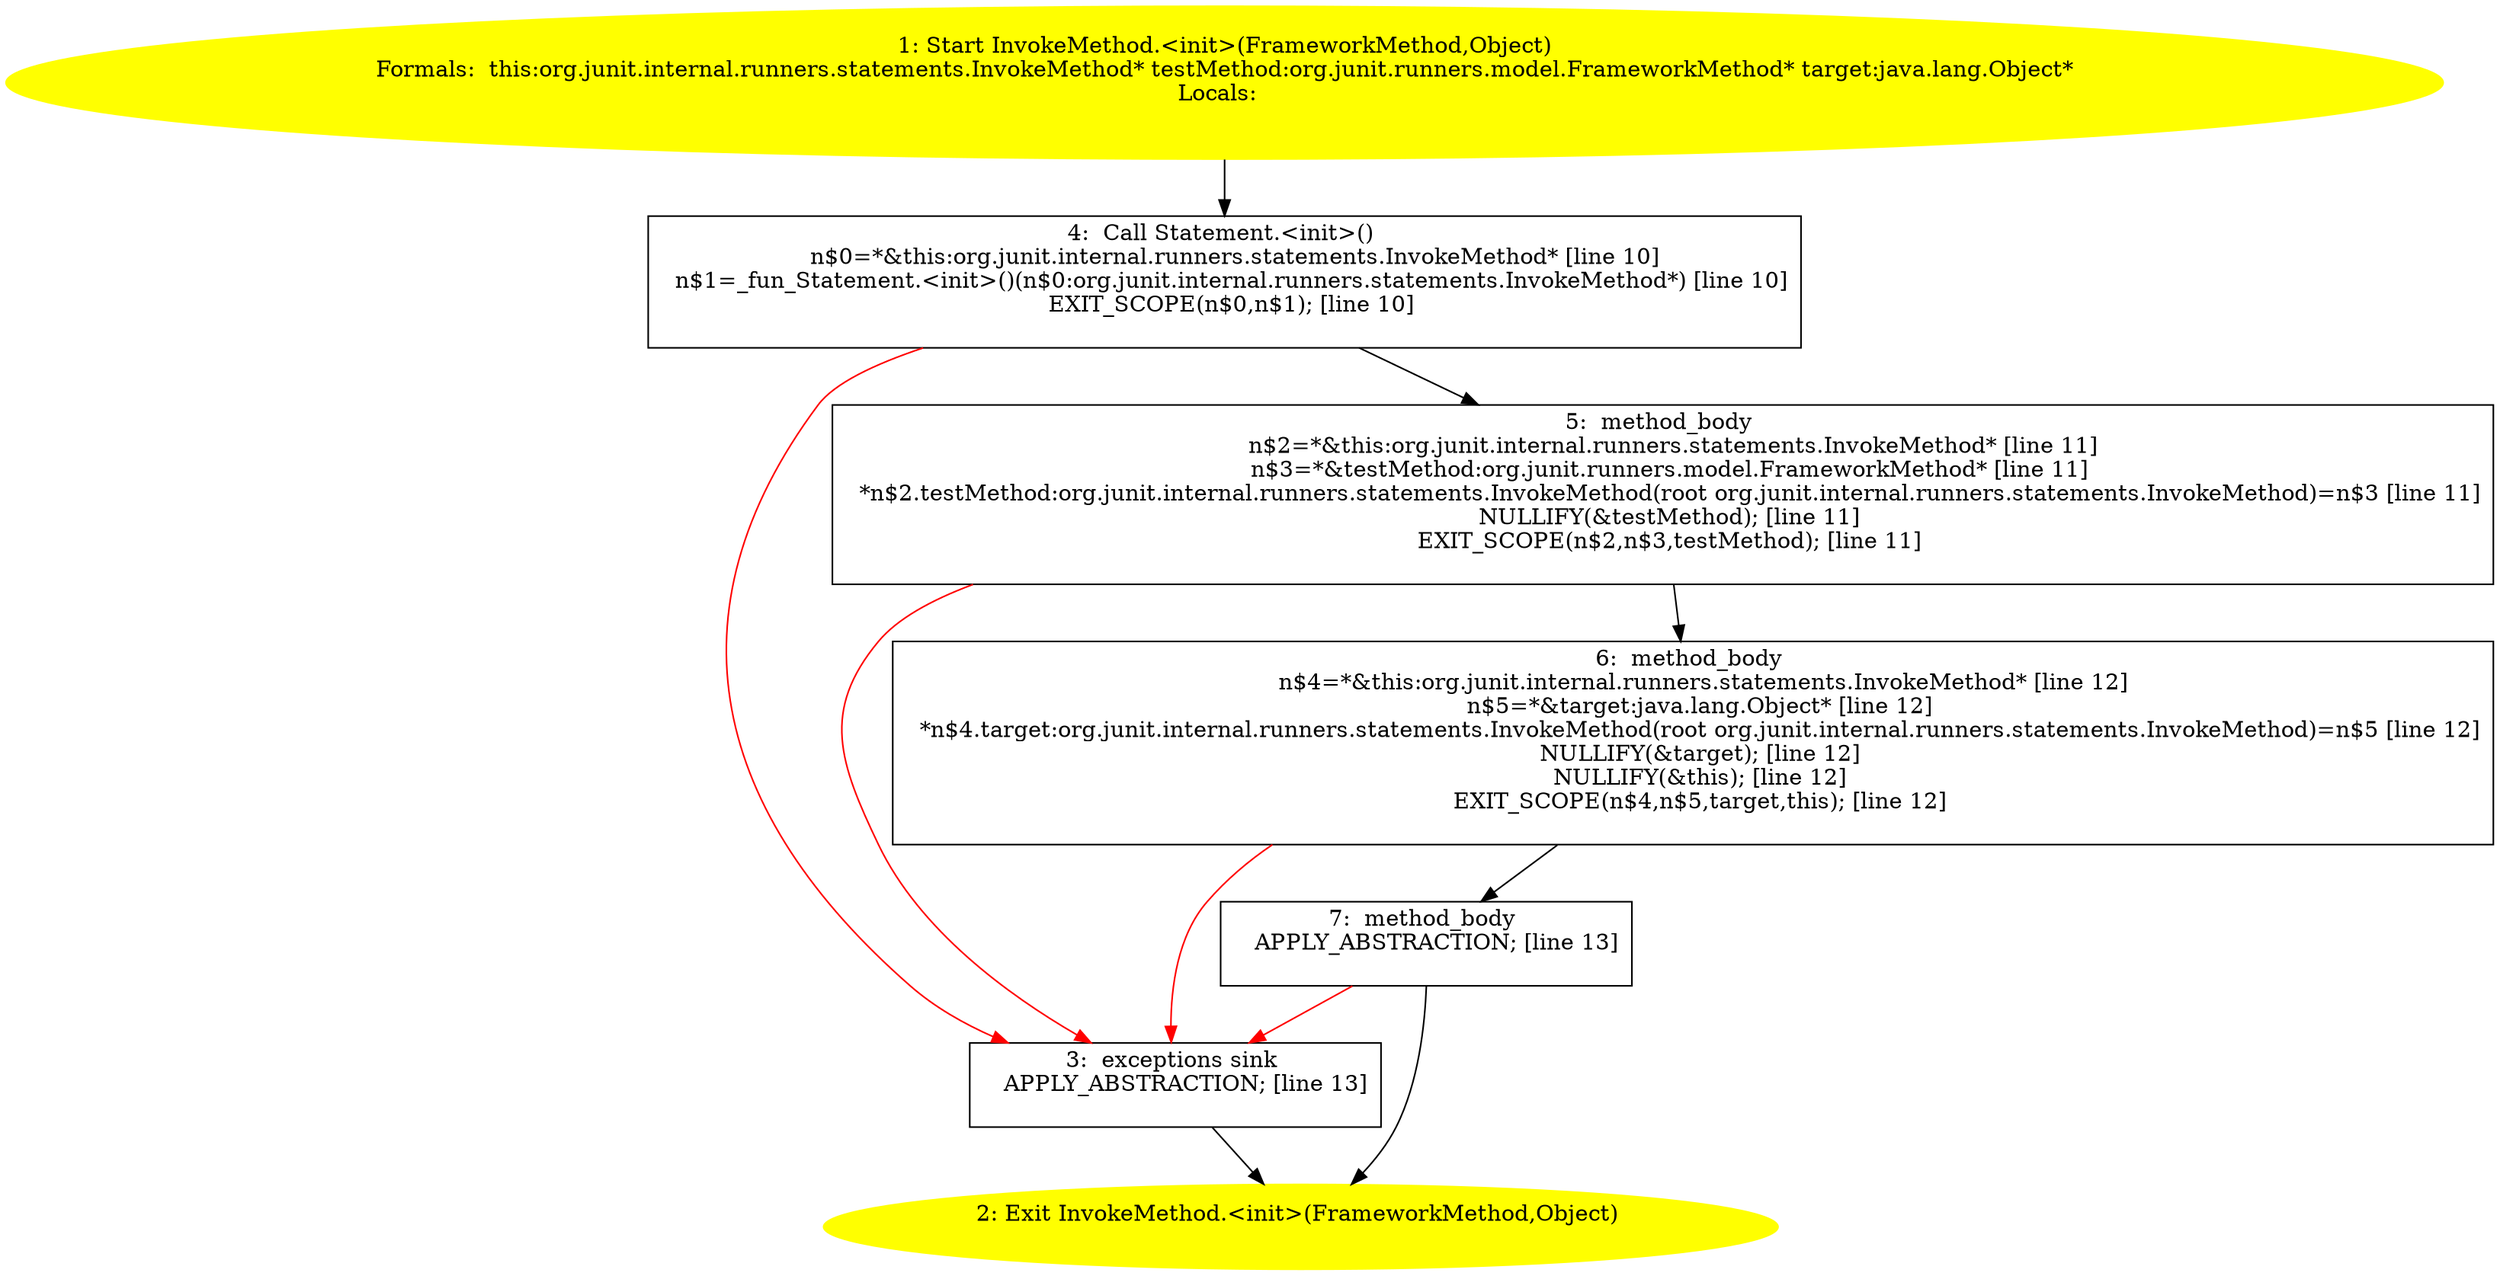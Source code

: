 /* @generated */
digraph cfg {
"org.junit.internal.runners.statements.InvokeMethod.<init>(org.junit.runners.model.FrameworkMethod,ja.cc4b4f3e9dbf4218781263096a69fcfa_1" [label="1: Start InvokeMethod.<init>(FrameworkMethod,Object)\nFormals:  this:org.junit.internal.runners.statements.InvokeMethod* testMethod:org.junit.runners.model.FrameworkMethod* target:java.lang.Object*\nLocals:  \n  " color=yellow style=filled]
	

	 "org.junit.internal.runners.statements.InvokeMethod.<init>(org.junit.runners.model.FrameworkMethod,ja.cc4b4f3e9dbf4218781263096a69fcfa_1" -> "org.junit.internal.runners.statements.InvokeMethod.<init>(org.junit.runners.model.FrameworkMethod,ja.cc4b4f3e9dbf4218781263096a69fcfa_4" ;
"org.junit.internal.runners.statements.InvokeMethod.<init>(org.junit.runners.model.FrameworkMethod,ja.cc4b4f3e9dbf4218781263096a69fcfa_2" [label="2: Exit InvokeMethod.<init>(FrameworkMethod,Object) \n  " color=yellow style=filled]
	

"org.junit.internal.runners.statements.InvokeMethod.<init>(org.junit.runners.model.FrameworkMethod,ja.cc4b4f3e9dbf4218781263096a69fcfa_3" [label="3:  exceptions sink \n   APPLY_ABSTRACTION; [line 13]\n " shape="box"]
	

	 "org.junit.internal.runners.statements.InvokeMethod.<init>(org.junit.runners.model.FrameworkMethod,ja.cc4b4f3e9dbf4218781263096a69fcfa_3" -> "org.junit.internal.runners.statements.InvokeMethod.<init>(org.junit.runners.model.FrameworkMethod,ja.cc4b4f3e9dbf4218781263096a69fcfa_2" ;
"org.junit.internal.runners.statements.InvokeMethod.<init>(org.junit.runners.model.FrameworkMethod,ja.cc4b4f3e9dbf4218781263096a69fcfa_4" [label="4:  Call Statement.<init>() \n   n$0=*&this:org.junit.internal.runners.statements.InvokeMethod* [line 10]\n  n$1=_fun_Statement.<init>()(n$0:org.junit.internal.runners.statements.InvokeMethod*) [line 10]\n  EXIT_SCOPE(n$0,n$1); [line 10]\n " shape="box"]
	

	 "org.junit.internal.runners.statements.InvokeMethod.<init>(org.junit.runners.model.FrameworkMethod,ja.cc4b4f3e9dbf4218781263096a69fcfa_4" -> "org.junit.internal.runners.statements.InvokeMethod.<init>(org.junit.runners.model.FrameworkMethod,ja.cc4b4f3e9dbf4218781263096a69fcfa_5" ;
	 "org.junit.internal.runners.statements.InvokeMethod.<init>(org.junit.runners.model.FrameworkMethod,ja.cc4b4f3e9dbf4218781263096a69fcfa_4" -> "org.junit.internal.runners.statements.InvokeMethod.<init>(org.junit.runners.model.FrameworkMethod,ja.cc4b4f3e9dbf4218781263096a69fcfa_3" [color="red" ];
"org.junit.internal.runners.statements.InvokeMethod.<init>(org.junit.runners.model.FrameworkMethod,ja.cc4b4f3e9dbf4218781263096a69fcfa_5" [label="5:  method_body \n   n$2=*&this:org.junit.internal.runners.statements.InvokeMethod* [line 11]\n  n$3=*&testMethod:org.junit.runners.model.FrameworkMethod* [line 11]\n  *n$2.testMethod:org.junit.internal.runners.statements.InvokeMethod(root org.junit.internal.runners.statements.InvokeMethod)=n$3 [line 11]\n  NULLIFY(&testMethod); [line 11]\n  EXIT_SCOPE(n$2,n$3,testMethod); [line 11]\n " shape="box"]
	

	 "org.junit.internal.runners.statements.InvokeMethod.<init>(org.junit.runners.model.FrameworkMethod,ja.cc4b4f3e9dbf4218781263096a69fcfa_5" -> "org.junit.internal.runners.statements.InvokeMethod.<init>(org.junit.runners.model.FrameworkMethod,ja.cc4b4f3e9dbf4218781263096a69fcfa_6" ;
	 "org.junit.internal.runners.statements.InvokeMethod.<init>(org.junit.runners.model.FrameworkMethod,ja.cc4b4f3e9dbf4218781263096a69fcfa_5" -> "org.junit.internal.runners.statements.InvokeMethod.<init>(org.junit.runners.model.FrameworkMethod,ja.cc4b4f3e9dbf4218781263096a69fcfa_3" [color="red" ];
"org.junit.internal.runners.statements.InvokeMethod.<init>(org.junit.runners.model.FrameworkMethod,ja.cc4b4f3e9dbf4218781263096a69fcfa_6" [label="6:  method_body \n   n$4=*&this:org.junit.internal.runners.statements.InvokeMethod* [line 12]\n  n$5=*&target:java.lang.Object* [line 12]\n  *n$4.target:org.junit.internal.runners.statements.InvokeMethod(root org.junit.internal.runners.statements.InvokeMethod)=n$5 [line 12]\n  NULLIFY(&target); [line 12]\n  NULLIFY(&this); [line 12]\n  EXIT_SCOPE(n$4,n$5,target,this); [line 12]\n " shape="box"]
	

	 "org.junit.internal.runners.statements.InvokeMethod.<init>(org.junit.runners.model.FrameworkMethod,ja.cc4b4f3e9dbf4218781263096a69fcfa_6" -> "org.junit.internal.runners.statements.InvokeMethod.<init>(org.junit.runners.model.FrameworkMethod,ja.cc4b4f3e9dbf4218781263096a69fcfa_7" ;
	 "org.junit.internal.runners.statements.InvokeMethod.<init>(org.junit.runners.model.FrameworkMethod,ja.cc4b4f3e9dbf4218781263096a69fcfa_6" -> "org.junit.internal.runners.statements.InvokeMethod.<init>(org.junit.runners.model.FrameworkMethod,ja.cc4b4f3e9dbf4218781263096a69fcfa_3" [color="red" ];
"org.junit.internal.runners.statements.InvokeMethod.<init>(org.junit.runners.model.FrameworkMethod,ja.cc4b4f3e9dbf4218781263096a69fcfa_7" [label="7:  method_body \n   APPLY_ABSTRACTION; [line 13]\n " shape="box"]
	

	 "org.junit.internal.runners.statements.InvokeMethod.<init>(org.junit.runners.model.FrameworkMethod,ja.cc4b4f3e9dbf4218781263096a69fcfa_7" -> "org.junit.internal.runners.statements.InvokeMethod.<init>(org.junit.runners.model.FrameworkMethod,ja.cc4b4f3e9dbf4218781263096a69fcfa_2" ;
	 "org.junit.internal.runners.statements.InvokeMethod.<init>(org.junit.runners.model.FrameworkMethod,ja.cc4b4f3e9dbf4218781263096a69fcfa_7" -> "org.junit.internal.runners.statements.InvokeMethod.<init>(org.junit.runners.model.FrameworkMethod,ja.cc4b4f3e9dbf4218781263096a69fcfa_3" [color="red" ];
}

